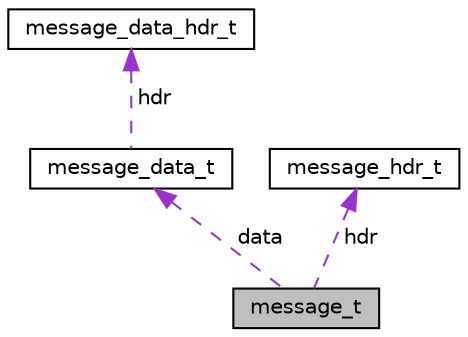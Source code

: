 digraph "message_t"
{
  edge [fontname="Helvetica",fontsize="10",labelfontname="Helvetica",labelfontsize="10"];
  node [fontname="Helvetica",fontsize="10",shape=record];
  Node1 [label="message_t",height=0.2,width=0.4,color="black", fillcolor="grey75", style="filled", fontcolor="black"];
  Node2 -> Node1 [dir="back",color="darkorchid3",fontsize="10",style="dashed",label=" data" ,fontname="Helvetica"];
  Node2 [label="message_data_t",height=0.2,width=0.4,color="black", fillcolor="white", style="filled",URL="$structmessage__data__t.html"];
  Node3 -> Node2 [dir="back",color="darkorchid3",fontsize="10",style="dashed",label=" hdr" ,fontname="Helvetica"];
  Node3 [label="message_data_hdr_t",height=0.2,width=0.4,color="black", fillcolor="white", style="filled",URL="$structmessage__data__hdr__t.html"];
  Node4 -> Node1 [dir="back",color="darkorchid3",fontsize="10",style="dashed",label=" hdr" ,fontname="Helvetica"];
  Node4 [label="message_hdr_t",height=0.2,width=0.4,color="black", fillcolor="white", style="filled",URL="$structmessage__hdr__t.html"];
}
